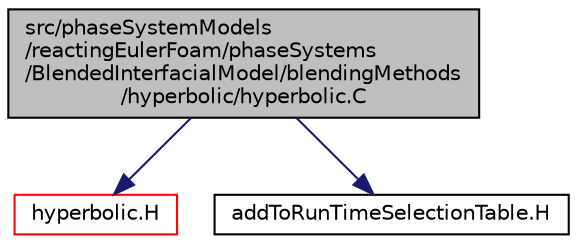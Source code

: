 digraph "src/phaseSystemModels/reactingEulerFoam/phaseSystems/BlendedInterfacialModel/blendingMethods/hyperbolic/hyperbolic.C"
{
  bgcolor="transparent";
  edge [fontname="Helvetica",fontsize="10",labelfontname="Helvetica",labelfontsize="10"];
  node [fontname="Helvetica",fontsize="10",shape=record];
  Node1 [label="src/phaseSystemModels\l/reactingEulerFoam/phaseSystems\l/BlendedInterfacialModel/blendingMethods\l/hyperbolic/hyperbolic.C",height=0.2,width=0.4,color="black", fillcolor="grey75", style="filled" fontcolor="black"];
  Node1 -> Node2 [color="midnightblue",fontsize="10",style="solid",fontname="Helvetica"];
  Node2 [label="hyperbolic.H",height=0.2,width=0.4,color="red",URL="$src_2phaseSystemModels_2reactingEulerFoam_2phaseSystems_2BlendedInterfacialModel_2blendingMethods_2hyperbolic_2hyperbolic_8H.html"];
  Node1 -> Node3 [color="midnightblue",fontsize="10",style="solid",fontname="Helvetica"];
  Node3 [label="addToRunTimeSelectionTable.H",height=0.2,width=0.4,color="black",URL="$addToRunTimeSelectionTable_8H.html",tooltip="Macros for easy insertion into run-time selection tables. "];
}
